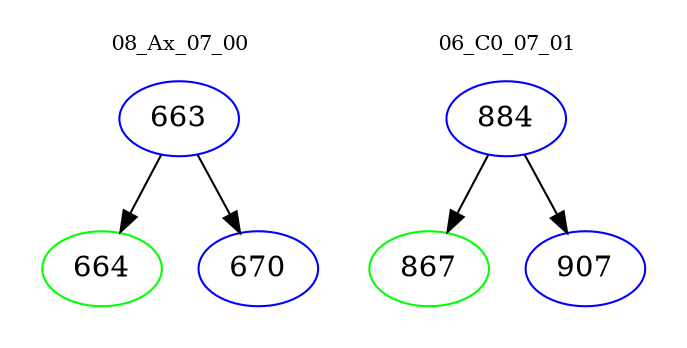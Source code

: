 digraph{
subgraph cluster_0 {
color = white
label = "08_Ax_07_00";
fontsize=10;
T0_663 [label="663", color="blue"]
T0_663 -> T0_664 [color="black"]
T0_664 [label="664", color="green"]
T0_663 -> T0_670 [color="black"]
T0_670 [label="670", color="blue"]
}
subgraph cluster_1 {
color = white
label = "06_C0_07_01";
fontsize=10;
T1_884 [label="884", color="blue"]
T1_884 -> T1_867 [color="black"]
T1_867 [label="867", color="green"]
T1_884 -> T1_907 [color="black"]
T1_907 [label="907", color="blue"]
}
}

